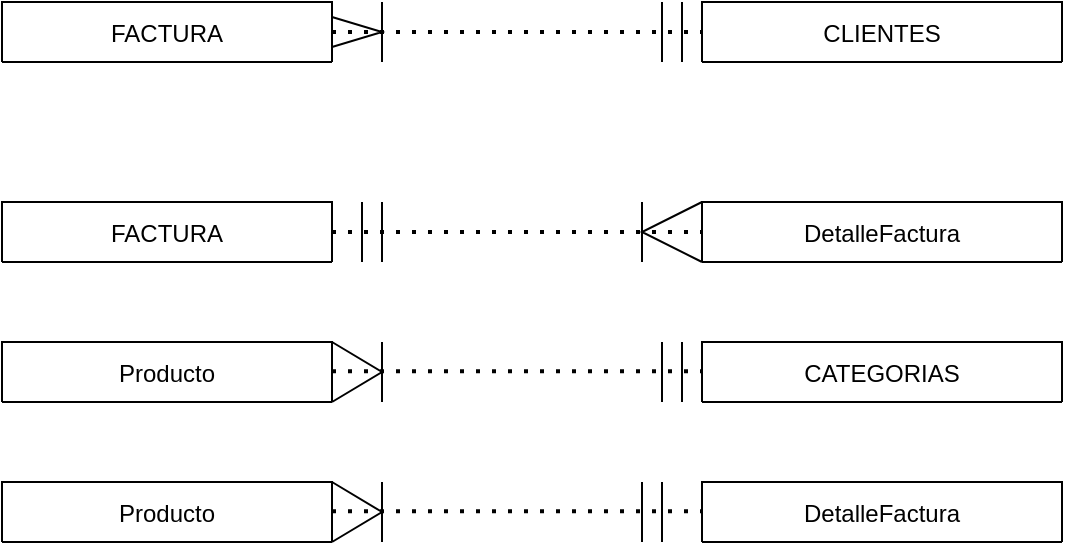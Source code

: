 <mxfile version="20.2.3" type="github">
  <diagram id="eWt34D1JCCoa_vRGBtQX" name="Página-1">
    <mxGraphModel dx="1265" dy="422" grid="1" gridSize="10" guides="1" tooltips="1" connect="1" arrows="1" fold="1" page="1" pageScale="1" pageWidth="827" pageHeight="1169" math="0" shadow="0">
      <root>
        <mxCell id="0" />
        <mxCell id="1" parent="0" />
        <mxCell id="Y0JHzA9AIyb3mTdg3rmq-22" value="CLIENTES" style="swimlane;fontStyle=0;childLayout=stackLayout;horizontal=1;startSize=30;horizontalStack=0;resizeParent=1;resizeParentMax=0;resizeLast=0;collapsible=1;marginBottom=0;fillColor=none;gradientColor=default;" vertex="1" collapsed="1" parent="1">
          <mxGeometry x="400" y="300" width="180" height="30" as="geometry">
            <mxRectangle x="400" y="300" width="190" height="270" as="alternateBounds" />
          </mxGeometry>
        </mxCell>
        <mxCell id="Y0JHzA9AIyb3mTdg3rmq-23" value="ID_Cliente" style="text;strokeColor=#001DBC;fillColor=#0050ef;align=left;verticalAlign=middle;spacingLeft=4;spacingRight=4;overflow=hidden;points=[[0,0.5],[1,0.5]];portConstraint=eastwest;rotatable=0;fontColor=#ffffff;" vertex="1" parent="Y0JHzA9AIyb3mTdg3rmq-22">
          <mxGeometry y="30" width="190" height="30" as="geometry" />
        </mxCell>
        <mxCell id="Y0JHzA9AIyb3mTdg3rmq-24" value="Nombre1_Cliente" style="text;strokeColor=none;fillColor=none;align=left;verticalAlign=middle;spacingLeft=4;spacingRight=4;overflow=hidden;points=[[0,0.5],[1,0.5]];portConstraint=eastwest;rotatable=0;" vertex="1" parent="Y0JHzA9AIyb3mTdg3rmq-22">
          <mxGeometry y="60" width="190" height="30" as="geometry" />
        </mxCell>
        <mxCell id="Y0JHzA9AIyb3mTdg3rmq-25" value="Nombre2_Cliente" style="text;strokeColor=none;fillColor=none;align=left;verticalAlign=middle;spacingLeft=4;spacingRight=4;overflow=hidden;points=[[0,0.5],[1,0.5]];portConstraint=eastwest;rotatable=0;" vertex="1" parent="Y0JHzA9AIyb3mTdg3rmq-22">
          <mxGeometry y="90" width="190" height="30" as="geometry" />
        </mxCell>
        <mxCell id="Y0JHzA9AIyb3mTdg3rmq-26" value="Apellido1_Cliente" style="text;strokeColor=none;fillColor=none;align=left;verticalAlign=middle;spacingLeft=4;spacingRight=4;overflow=hidden;points=[[0,0.5],[1,0.5]];portConstraint=eastwest;rotatable=0;" vertex="1" parent="Y0JHzA9AIyb3mTdg3rmq-22">
          <mxGeometry y="120" width="190" height="30" as="geometry" />
        </mxCell>
        <mxCell id="Y0JHzA9AIyb3mTdg3rmq-27" value="Apellido2_Cliente" style="text;strokeColor=none;fillColor=none;align=left;verticalAlign=middle;spacingLeft=4;spacingRight=4;overflow=hidden;points=[[0,0.5],[1,0.5]];portConstraint=eastwest;rotatable=0;" vertex="1" parent="Y0JHzA9AIyb3mTdg3rmq-22">
          <mxGeometry y="150" width="190" height="30" as="geometry" />
        </mxCell>
        <mxCell id="Y0JHzA9AIyb3mTdg3rmq-28" value="DIreccion_Cliente" style="text;strokeColor=none;fillColor=none;align=left;verticalAlign=middle;spacingLeft=4;spacingRight=4;overflow=hidden;points=[[0,0.5],[1,0.5]];portConstraint=eastwest;rotatable=0;" vertex="1" parent="Y0JHzA9AIyb3mTdg3rmq-22">
          <mxGeometry y="180" width="190" height="30" as="geometry" />
        </mxCell>
        <mxCell id="Y0JHzA9AIyb3mTdg3rmq-29" value="Email_Cliente" style="text;strokeColor=none;fillColor=none;align=left;verticalAlign=middle;spacingLeft=4;spacingRight=4;overflow=hidden;points=[[0,0.5],[1,0.5]];portConstraint=eastwest;rotatable=0;" vertex="1" parent="Y0JHzA9AIyb3mTdg3rmq-22">
          <mxGeometry y="210" width="190" height="30" as="geometry" />
        </mxCell>
        <mxCell id="Y0JHzA9AIyb3mTdg3rmq-30" value="Telefono_Cliente" style="text;strokeColor=none;fillColor=none;align=left;verticalAlign=middle;spacingLeft=4;spacingRight=4;overflow=hidden;points=[[0,0.5],[1,0.5]];portConstraint=eastwest;rotatable=0;" vertex="1" parent="Y0JHzA9AIyb3mTdg3rmq-22">
          <mxGeometry y="240" width="190" height="30" as="geometry" />
        </mxCell>
        <mxCell id="Y0JHzA9AIyb3mTdg3rmq-32" value="FACTURA" style="swimlane;fontStyle=0;childLayout=stackLayout;horizontal=1;startSize=30;horizontalStack=0;resizeParent=1;resizeParentMax=0;resizeLast=0;collapsible=1;marginBottom=0;fillColor=none;gradientColor=default;" vertex="1" collapsed="1" parent="1">
          <mxGeometry x="50" y="300" width="165" height="30" as="geometry">
            <mxRectangle x="20" y="730" width="190" height="180" as="alternateBounds" />
          </mxGeometry>
        </mxCell>
        <mxCell id="Y0JHzA9AIyb3mTdg3rmq-33" value="ID_Factura" style="text;strokeColor=#b85450;fillColor=#f8cecc;align=left;verticalAlign=middle;spacingLeft=4;spacingRight=4;overflow=hidden;points=[[0,0.5],[1,0.5]];portConstraint=eastwest;rotatable=0;" vertex="1" parent="Y0JHzA9AIyb3mTdg3rmq-32">
          <mxGeometry y="30" width="190" height="30" as="geometry" />
        </mxCell>
        <mxCell id="Y0JHzA9AIyb3mTdg3rmq-34" value="Fecha_Factura" style="text;strokeColor=none;fillColor=none;align=left;verticalAlign=middle;spacingLeft=4;spacingRight=4;overflow=hidden;points=[[0,0.5],[1,0.5]];portConstraint=eastwest;rotatable=0;" vertex="1" parent="Y0JHzA9AIyb3mTdg3rmq-32">
          <mxGeometry y="60" width="190" height="30" as="geometry" />
        </mxCell>
        <mxCell id="Y0JHzA9AIyb3mTdg3rmq-35" value="ID_Cliente" style="text;strokeColor=#001DBC;fillColor=#0050ef;align=left;verticalAlign=middle;spacingLeft=4;spacingRight=4;overflow=hidden;points=[[0,0.5],[1,0.5]];portConstraint=eastwest;rotatable=0;fontColor=#ffffff;" vertex="1" parent="Y0JHzA9AIyb3mTdg3rmq-32">
          <mxGeometry y="90" width="190" height="30" as="geometry" />
        </mxCell>
        <mxCell id="Y0JHzA9AIyb3mTdg3rmq-36" value="Total_Factura" style="text;strokeColor=none;fillColor=none;align=left;verticalAlign=middle;spacingLeft=4;spacingRight=4;overflow=hidden;points=[[0,0.5],[1,0.5]];portConstraint=eastwest;rotatable=0;" vertex="1" parent="Y0JHzA9AIyb3mTdg3rmq-32">
          <mxGeometry y="120" width="190" height="30" as="geometry" />
        </mxCell>
        <mxCell id="Y0JHzA9AIyb3mTdg3rmq-37" value="Estado_Factura" style="text;strokeColor=none;fillColor=none;align=left;verticalAlign=middle;spacingLeft=4;spacingRight=4;overflow=hidden;points=[[0,0.5],[1,0.5]];portConstraint=eastwest;rotatable=0;" vertex="1" parent="Y0JHzA9AIyb3mTdg3rmq-32">
          <mxGeometry y="150" width="190" height="30" as="geometry" />
        </mxCell>
        <mxCell id="Y0JHzA9AIyb3mTdg3rmq-41" value="Producto" style="swimlane;fontStyle=0;childLayout=stackLayout;horizontal=1;startSize=30;horizontalStack=0;resizeParent=1;resizeParentMax=0;resizeLast=0;collapsible=1;marginBottom=0;fillColor=none;gradientColor=default;" vertex="1" collapsed="1" parent="1">
          <mxGeometry x="50" y="470" width="165" height="30" as="geometry">
            <mxRectangle x="40" y="880" width="190" height="210" as="alternateBounds" />
          </mxGeometry>
        </mxCell>
        <mxCell id="Y0JHzA9AIyb3mTdg3rmq-42" value="ID_Producto" style="text;strokeColor=#d6b656;fillColor=#fff2cc;align=left;verticalAlign=middle;spacingLeft=4;spacingRight=4;overflow=hidden;points=[[0,0.5],[1,0.5]];portConstraint=eastwest;rotatable=0;" vertex="1" parent="Y0JHzA9AIyb3mTdg3rmq-41">
          <mxGeometry y="30" width="190" height="30" as="geometry" />
        </mxCell>
        <mxCell id="Y0JHzA9AIyb3mTdg3rmq-43" value="Nombre_Producto" style="text;strokeColor=none;fillColor=none;align=left;verticalAlign=middle;spacingLeft=4;spacingRight=4;overflow=hidden;points=[[0,0.5],[1,0.5]];portConstraint=eastwest;rotatable=0;" vertex="1" parent="Y0JHzA9AIyb3mTdg3rmq-41">
          <mxGeometry y="60" width="190" height="30" as="geometry" />
        </mxCell>
        <mxCell id="Y0JHzA9AIyb3mTdg3rmq-44" value="Precio_Producto" style="text;strokeColor=none;fillColor=none;align=left;verticalAlign=middle;spacingLeft=4;spacingRight=4;overflow=hidden;points=[[0,0.5],[1,0.5]];portConstraint=eastwest;rotatable=0;" vertex="1" parent="Y0JHzA9AIyb3mTdg3rmq-41">
          <mxGeometry y="90" width="190" height="30" as="geometry" />
        </mxCell>
        <mxCell id="Y0JHzA9AIyb3mTdg3rmq-45" value="Stock_Producto" style="text;strokeColor=none;fillColor=none;align=left;verticalAlign=middle;spacingLeft=4;spacingRight=4;overflow=hidden;points=[[0,0.5],[1,0.5]];portConstraint=eastwest;rotatable=0;" vertex="1" parent="Y0JHzA9AIyb3mTdg3rmq-41">
          <mxGeometry y="120" width="190" height="30" as="geometry" />
        </mxCell>
        <mxCell id="Y0JHzA9AIyb3mTdg3rmq-76" value="IVA_Producto" style="text;strokeColor=none;fillColor=none;align=left;verticalAlign=middle;spacingLeft=4;spacingRight=4;overflow=hidden;points=[[0,0.5],[1,0.5]];portConstraint=eastwest;rotatable=0;" vertex="1" parent="Y0JHzA9AIyb3mTdg3rmq-41">
          <mxGeometry y="150" width="190" height="30" as="geometry" />
        </mxCell>
        <mxCell id="Y0JHzA9AIyb3mTdg3rmq-46" value="ID_Categoria" style="text;strokeColor=#82b366;fillColor=#d5e8d4;align=left;verticalAlign=middle;spacingLeft=4;spacingRight=4;overflow=hidden;points=[[0,0.5],[1,0.5]];portConstraint=eastwest;rotatable=0;" vertex="1" parent="Y0JHzA9AIyb3mTdg3rmq-41">
          <mxGeometry y="180" width="190" height="30" as="geometry" />
        </mxCell>
        <mxCell id="Y0JHzA9AIyb3mTdg3rmq-88" value="CLIENTES" style="swimlane;fontStyle=0;childLayout=stackLayout;horizontal=1;startSize=30;horizontalStack=0;resizeParent=1;resizeParentMax=0;resizeLast=0;collapsible=1;marginBottom=0;fillColor=none;gradientColor=default;" vertex="1" collapsed="1" parent="Y0JHzA9AIyb3mTdg3rmq-41">
          <mxGeometry x="-30" width="180" height="30" as="geometry">
            <mxRectangle x="400" y="300" width="190" height="270" as="alternateBounds" />
          </mxGeometry>
        </mxCell>
        <mxCell id="Y0JHzA9AIyb3mTdg3rmq-89" value="ID_Cliente" style="text;strokeColor=#001DBC;fillColor=#0050ef;align=left;verticalAlign=middle;spacingLeft=4;spacingRight=4;overflow=hidden;points=[[0,0.5],[1,0.5]];portConstraint=eastwest;rotatable=0;fontColor=#ffffff;" vertex="1" parent="Y0JHzA9AIyb3mTdg3rmq-88">
          <mxGeometry y="30" width="190" height="30" as="geometry" />
        </mxCell>
        <mxCell id="Y0JHzA9AIyb3mTdg3rmq-90" value="Nombre1_Cliente" style="text;strokeColor=none;fillColor=none;align=left;verticalAlign=middle;spacingLeft=4;spacingRight=4;overflow=hidden;points=[[0,0.5],[1,0.5]];portConstraint=eastwest;rotatable=0;" vertex="1" parent="Y0JHzA9AIyb3mTdg3rmq-88">
          <mxGeometry y="60" width="190" height="30" as="geometry" />
        </mxCell>
        <mxCell id="Y0JHzA9AIyb3mTdg3rmq-91" value="Nombre2_Cliente" style="text;strokeColor=none;fillColor=none;align=left;verticalAlign=middle;spacingLeft=4;spacingRight=4;overflow=hidden;points=[[0,0.5],[1,0.5]];portConstraint=eastwest;rotatable=0;" vertex="1" parent="Y0JHzA9AIyb3mTdg3rmq-88">
          <mxGeometry y="90" width="190" height="30" as="geometry" />
        </mxCell>
        <mxCell id="Y0JHzA9AIyb3mTdg3rmq-92" value="Apellido1_Cliente" style="text;strokeColor=none;fillColor=none;align=left;verticalAlign=middle;spacingLeft=4;spacingRight=4;overflow=hidden;points=[[0,0.5],[1,0.5]];portConstraint=eastwest;rotatable=0;" vertex="1" parent="Y0JHzA9AIyb3mTdg3rmq-88">
          <mxGeometry y="120" width="190" height="30" as="geometry" />
        </mxCell>
        <mxCell id="Y0JHzA9AIyb3mTdg3rmq-93" value="Apellido2_Cliente" style="text;strokeColor=none;fillColor=none;align=left;verticalAlign=middle;spacingLeft=4;spacingRight=4;overflow=hidden;points=[[0,0.5],[1,0.5]];portConstraint=eastwest;rotatable=0;" vertex="1" parent="Y0JHzA9AIyb3mTdg3rmq-88">
          <mxGeometry y="150" width="190" height="30" as="geometry" />
        </mxCell>
        <mxCell id="Y0JHzA9AIyb3mTdg3rmq-94" value="DIreccion_Cliente" style="text;strokeColor=none;fillColor=none;align=left;verticalAlign=middle;spacingLeft=4;spacingRight=4;overflow=hidden;points=[[0,0.5],[1,0.5]];portConstraint=eastwest;rotatable=0;" vertex="1" parent="Y0JHzA9AIyb3mTdg3rmq-88">
          <mxGeometry y="180" width="190" height="30" as="geometry" />
        </mxCell>
        <mxCell id="Y0JHzA9AIyb3mTdg3rmq-95" value="Email_Cliente" style="text;strokeColor=none;fillColor=none;align=left;verticalAlign=middle;spacingLeft=4;spacingRight=4;overflow=hidden;points=[[0,0.5],[1,0.5]];portConstraint=eastwest;rotatable=0;" vertex="1" parent="Y0JHzA9AIyb3mTdg3rmq-88">
          <mxGeometry y="210" width="190" height="30" as="geometry" />
        </mxCell>
        <mxCell id="Y0JHzA9AIyb3mTdg3rmq-96" value="Telefono_Cliente" style="text;strokeColor=none;fillColor=none;align=left;verticalAlign=middle;spacingLeft=4;spacingRight=4;overflow=hidden;points=[[0,0.5],[1,0.5]];portConstraint=eastwest;rotatable=0;" vertex="1" parent="Y0JHzA9AIyb3mTdg3rmq-88">
          <mxGeometry y="240" width="190" height="30" as="geometry" />
        </mxCell>
        <mxCell id="Y0JHzA9AIyb3mTdg3rmq-52" value="CATEGORIAS" style="swimlane;fontStyle=0;childLayout=stackLayout;horizontal=1;startSize=30;horizontalStack=0;resizeParent=1;resizeParentMax=0;resizeLast=0;collapsible=1;marginBottom=0;fillColor=none;gradientColor=default;" vertex="1" collapsed="1" parent="1">
          <mxGeometry x="400" y="470" width="180" height="30" as="geometry">
            <mxRectangle x="570" y="700" width="190" height="90" as="alternateBounds" />
          </mxGeometry>
        </mxCell>
        <mxCell id="Y0JHzA9AIyb3mTdg3rmq-53" value="ID_Categoria" style="text;strokeColor=#82b366;fillColor=#d5e8d4;align=left;verticalAlign=middle;spacingLeft=4;spacingRight=4;overflow=hidden;points=[[0,0.5],[1,0.5]];portConstraint=eastwest;rotatable=0;" vertex="1" parent="Y0JHzA9AIyb3mTdg3rmq-52">
          <mxGeometry y="30" width="190" height="30" as="geometry" />
        </mxCell>
        <mxCell id="Y0JHzA9AIyb3mTdg3rmq-54" value="Des_Categoria" style="text;strokeColor=none;fillColor=none;align=left;verticalAlign=middle;spacingLeft=4;spacingRight=4;overflow=hidden;points=[[0,0.5],[1,0.5]];portConstraint=eastwest;rotatable=0;" vertex="1" parent="Y0JHzA9AIyb3mTdg3rmq-52">
          <mxGeometry y="60" width="190" height="30" as="geometry" />
        </mxCell>
        <mxCell id="Y0JHzA9AIyb3mTdg3rmq-58" value="DetalleFactura" style="swimlane;fontStyle=0;childLayout=stackLayout;horizontal=1;startSize=30;horizontalStack=0;resizeParent=1;resizeParentMax=0;resizeLast=0;collapsible=1;marginBottom=0;fillColor=none;gradientColor=default;" vertex="1" collapsed="1" parent="1">
          <mxGeometry x="400" y="400" width="180" height="30" as="geometry">
            <mxRectangle x="590" y="860" width="190" height="240" as="alternateBounds" />
          </mxGeometry>
        </mxCell>
        <mxCell id="Y0JHzA9AIyb3mTdg3rmq-59" value="ID_Detalle" style="text;strokeColor=none;fillColor=none;align=left;verticalAlign=middle;spacingLeft=4;spacingRight=4;overflow=hidden;points=[[0,0.5],[1,0.5]];portConstraint=eastwest;rotatable=0;" vertex="1" parent="Y0JHzA9AIyb3mTdg3rmq-58">
          <mxGeometry y="30" width="190" height="30" as="geometry" />
        </mxCell>
        <mxCell id="Y0JHzA9AIyb3mTdg3rmq-61" value="ID_Factura" style="text;strokeColor=#b85450;fillColor=#f8cecc;align=left;verticalAlign=middle;spacingLeft=4;spacingRight=4;overflow=hidden;points=[[0,0.5],[1,0.5]];portConstraint=eastwest;rotatable=0;" vertex="1" parent="Y0JHzA9AIyb3mTdg3rmq-58">
          <mxGeometry y="60" width="190" height="30" as="geometry" />
        </mxCell>
        <mxCell id="Y0JHzA9AIyb3mTdg3rmq-62" value="ID_Producto" style="text;strokeColor=#d6b656;fillColor=#fff2cc;align=left;verticalAlign=middle;spacingLeft=4;spacingRight=4;overflow=hidden;points=[[0,0.5],[1,0.5]];portConstraint=eastwest;rotatable=0;" vertex="1" parent="Y0JHzA9AIyb3mTdg3rmq-58">
          <mxGeometry y="90" width="190" height="30" as="geometry" />
        </mxCell>
        <mxCell id="Y0JHzA9AIyb3mTdg3rmq-63" value="Cantidad" style="text;strokeColor=none;fillColor=none;align=left;verticalAlign=middle;spacingLeft=4;spacingRight=4;overflow=hidden;points=[[0,0.5],[1,0.5]];portConstraint=eastwest;rotatable=0;" vertex="1" parent="Y0JHzA9AIyb3mTdg3rmq-58">
          <mxGeometry y="120" width="190" height="30" as="geometry" />
        </mxCell>
        <mxCell id="Y0JHzA9AIyb3mTdg3rmq-65" value="PrecioUnit" style="text;strokeColor=none;fillColor=none;align=left;verticalAlign=middle;spacingLeft=4;spacingRight=4;overflow=hidden;points=[[0,0.5],[1,0.5]];portConstraint=eastwest;rotatable=0;" vertex="1" parent="Y0JHzA9AIyb3mTdg3rmq-58">
          <mxGeometry y="150" width="190" height="30" as="geometry" />
        </mxCell>
        <mxCell id="Y0JHzA9AIyb3mTdg3rmq-64" value="ValorIVA" style="text;strokeColor=none;fillColor=none;align=left;verticalAlign=middle;spacingLeft=4;spacingRight=4;overflow=hidden;points=[[0,0.5],[1,0.5]];portConstraint=eastwest;rotatable=0;" vertex="1" parent="Y0JHzA9AIyb3mTdg3rmq-58">
          <mxGeometry y="180" width="190" height="30" as="geometry" />
        </mxCell>
        <mxCell id="Y0JHzA9AIyb3mTdg3rmq-68" value="ID_Usuario" style="text;strokeColor=#9673a6;fillColor=#e1d5e7;align=left;verticalAlign=middle;spacingLeft=4;spacingRight=4;overflow=hidden;points=[[0,0.5],[1,0.5]];portConstraint=eastwest;rotatable=0;" vertex="1" parent="Y0JHzA9AIyb3mTdg3rmq-58">
          <mxGeometry y="210" width="190" height="30" as="geometry" />
        </mxCell>
        <mxCell id="Y0JHzA9AIyb3mTdg3rmq-81" value="" style="endArrow=none;dashed=1;html=1;dashPattern=1 3;strokeWidth=2;rounded=0;exitX=1;exitY=0.5;exitDx=0;exitDy=0;entryX=0;entryY=0.5;entryDx=0;entryDy=0;" edge="1" parent="1" source="Y0JHzA9AIyb3mTdg3rmq-32" target="Y0JHzA9AIyb3mTdg3rmq-22">
          <mxGeometry width="50" height="50" relative="1" as="geometry">
            <mxPoint x="230" y="480" as="sourcePoint" />
            <mxPoint x="280" y="430" as="targetPoint" />
          </mxGeometry>
        </mxCell>
        <mxCell id="Y0JHzA9AIyb3mTdg3rmq-82" value="" style="endArrow=none;html=1;rounded=0;entryX=1;entryY=0.25;entryDx=0;entryDy=0;exitX=1;exitY=0.75;exitDx=0;exitDy=0;" edge="1" parent="1" source="Y0JHzA9AIyb3mTdg3rmq-32" target="Y0JHzA9AIyb3mTdg3rmq-32">
          <mxGeometry width="50" height="50" relative="1" as="geometry">
            <mxPoint x="340" y="550" as="sourcePoint" />
            <mxPoint x="390" y="500" as="targetPoint" />
            <Array as="points">
              <mxPoint x="240" y="315" />
            </Array>
          </mxGeometry>
        </mxCell>
        <mxCell id="Y0JHzA9AIyb3mTdg3rmq-85" value="" style="endArrow=none;html=1;rounded=0;" edge="1" parent="1">
          <mxGeometry width="50" height="50" relative="1" as="geometry">
            <mxPoint x="380" y="330" as="sourcePoint" />
            <mxPoint x="380" y="300" as="targetPoint" />
            <Array as="points">
              <mxPoint x="380" y="310" />
            </Array>
          </mxGeometry>
        </mxCell>
        <mxCell id="Y0JHzA9AIyb3mTdg3rmq-86" value="" style="endArrow=none;html=1;rounded=0;" edge="1" parent="1">
          <mxGeometry width="50" height="50" relative="1" as="geometry">
            <mxPoint x="390" y="330" as="sourcePoint" />
            <mxPoint x="390" y="300" as="targetPoint" />
            <Array as="points" />
          </mxGeometry>
        </mxCell>
        <mxCell id="Y0JHzA9AIyb3mTdg3rmq-87" value="" style="endArrow=none;html=1;rounded=0;" edge="1" parent="1">
          <mxGeometry width="50" height="50" relative="1" as="geometry">
            <mxPoint x="240" y="330" as="sourcePoint" />
            <mxPoint x="240" y="300" as="targetPoint" />
            <Array as="points">
              <mxPoint x="240" y="310" />
            </Array>
          </mxGeometry>
        </mxCell>
        <mxCell id="Y0JHzA9AIyb3mTdg3rmq-106" value="FACTURA" style="swimlane;fontStyle=0;childLayout=stackLayout;horizontal=1;startSize=30;horizontalStack=0;resizeParent=1;resizeParentMax=0;resizeLast=0;collapsible=1;marginBottom=0;fillColor=none;gradientColor=default;" vertex="1" collapsed="1" parent="1">
          <mxGeometry x="50" y="400" width="165" height="30" as="geometry">
            <mxRectangle x="20" y="730" width="190" height="180" as="alternateBounds" />
          </mxGeometry>
        </mxCell>
        <mxCell id="Y0JHzA9AIyb3mTdg3rmq-107" value="ID_Factura" style="text;strokeColor=#b85450;fillColor=#f8cecc;align=left;verticalAlign=middle;spacingLeft=4;spacingRight=4;overflow=hidden;points=[[0,0.5],[1,0.5]];portConstraint=eastwest;rotatable=0;" vertex="1" parent="Y0JHzA9AIyb3mTdg3rmq-106">
          <mxGeometry y="30" width="190" height="30" as="geometry" />
        </mxCell>
        <mxCell id="Y0JHzA9AIyb3mTdg3rmq-108" value="Fecha_Factura" style="text;strokeColor=none;fillColor=none;align=left;verticalAlign=middle;spacingLeft=4;spacingRight=4;overflow=hidden;points=[[0,0.5],[1,0.5]];portConstraint=eastwest;rotatable=0;" vertex="1" parent="Y0JHzA9AIyb3mTdg3rmq-106">
          <mxGeometry y="60" width="190" height="30" as="geometry" />
        </mxCell>
        <mxCell id="Y0JHzA9AIyb3mTdg3rmq-109" value="ID_Cliente" style="text;strokeColor=#001DBC;fillColor=#0050ef;align=left;verticalAlign=middle;spacingLeft=4;spacingRight=4;overflow=hidden;points=[[0,0.5],[1,0.5]];portConstraint=eastwest;rotatable=0;fontColor=#ffffff;" vertex="1" parent="Y0JHzA9AIyb3mTdg3rmq-106">
          <mxGeometry y="90" width="190" height="30" as="geometry" />
        </mxCell>
        <mxCell id="Y0JHzA9AIyb3mTdg3rmq-110" value="Total_Factura" style="text;strokeColor=none;fillColor=none;align=left;verticalAlign=middle;spacingLeft=4;spacingRight=4;overflow=hidden;points=[[0,0.5],[1,0.5]];portConstraint=eastwest;rotatable=0;" vertex="1" parent="Y0JHzA9AIyb3mTdg3rmq-106">
          <mxGeometry y="120" width="190" height="30" as="geometry" />
        </mxCell>
        <mxCell id="Y0JHzA9AIyb3mTdg3rmq-111" value="Estado_Factura" style="text;strokeColor=none;fillColor=none;align=left;verticalAlign=middle;spacingLeft=4;spacingRight=4;overflow=hidden;points=[[0,0.5],[1,0.5]];portConstraint=eastwest;rotatable=0;" vertex="1" parent="Y0JHzA9AIyb3mTdg3rmq-106">
          <mxGeometry y="150" width="190" height="30" as="geometry" />
        </mxCell>
        <mxCell id="Y0JHzA9AIyb3mTdg3rmq-112" value="" style="endArrow=none;dashed=1;html=1;dashPattern=1 3;strokeWidth=2;rounded=0;exitX=1;exitY=0.5;exitDx=0;exitDy=0;entryX=0;entryY=0.5;entryDx=0;entryDy=0;" edge="1" parent="1" source="Y0JHzA9AIyb3mTdg3rmq-106" target="Y0JHzA9AIyb3mTdg3rmq-58">
          <mxGeometry width="50" height="50" relative="1" as="geometry">
            <mxPoint x="225.0" y="325" as="sourcePoint" />
            <mxPoint x="410" y="325" as="targetPoint" />
          </mxGeometry>
        </mxCell>
        <mxCell id="Y0JHzA9AIyb3mTdg3rmq-113" value="" style="endArrow=none;html=1;rounded=0;" edge="1" parent="1">
          <mxGeometry width="50" height="50" relative="1" as="geometry">
            <mxPoint x="370" y="430" as="sourcePoint" />
            <mxPoint x="370" y="400" as="targetPoint" />
          </mxGeometry>
        </mxCell>
        <mxCell id="Y0JHzA9AIyb3mTdg3rmq-114" value="" style="endArrow=none;html=1;rounded=0;exitX=0;exitY=1;exitDx=0;exitDy=0;" edge="1" parent="1" source="Y0JHzA9AIyb3mTdg3rmq-58">
          <mxGeometry width="50" height="50" relative="1" as="geometry">
            <mxPoint x="225.0" y="332.5" as="sourcePoint" />
            <mxPoint x="400" y="400" as="targetPoint" />
            <Array as="points">
              <mxPoint x="370" y="415" />
            </Array>
          </mxGeometry>
        </mxCell>
        <mxCell id="Y0JHzA9AIyb3mTdg3rmq-116" value="" style="endArrow=none;html=1;rounded=0;" edge="1" parent="1">
          <mxGeometry width="50" height="50" relative="1" as="geometry">
            <mxPoint x="240" y="430" as="sourcePoint" />
            <mxPoint x="240" y="400" as="targetPoint" />
            <Array as="points" />
          </mxGeometry>
        </mxCell>
        <mxCell id="Y0JHzA9AIyb3mTdg3rmq-118" value="" style="endArrow=none;html=1;rounded=0;" edge="1" parent="1">
          <mxGeometry width="50" height="50" relative="1" as="geometry">
            <mxPoint x="230" y="430" as="sourcePoint" />
            <mxPoint x="230" y="400" as="targetPoint" />
            <Array as="points" />
          </mxGeometry>
        </mxCell>
        <mxCell id="Y0JHzA9AIyb3mTdg3rmq-120" value="" style="endArrow=none;dashed=1;html=1;dashPattern=1 3;strokeWidth=2;rounded=0;exitX=1;exitY=0.5;exitDx=0;exitDy=0;entryX=0;entryY=0.5;entryDx=0;entryDy=0;" edge="1" parent="1">
          <mxGeometry width="50" height="50" relative="1" as="geometry">
            <mxPoint x="215.0" y="484.57" as="sourcePoint" />
            <mxPoint x="400" y="484.57" as="targetPoint" />
          </mxGeometry>
        </mxCell>
        <mxCell id="Y0JHzA9AIyb3mTdg3rmq-121" value="" style="endArrow=none;html=1;rounded=0;" edge="1" parent="1">
          <mxGeometry width="50" height="50" relative="1" as="geometry">
            <mxPoint x="240.0" y="500" as="sourcePoint" />
            <mxPoint x="240.0" y="470" as="targetPoint" />
          </mxGeometry>
        </mxCell>
        <mxCell id="Y0JHzA9AIyb3mTdg3rmq-122" value="" style="endArrow=none;html=1;rounded=0;" edge="1" parent="1">
          <mxGeometry width="50" height="50" relative="1" as="geometry">
            <mxPoint x="380.0" y="500" as="sourcePoint" />
            <mxPoint x="380.0" y="470" as="targetPoint" />
          </mxGeometry>
        </mxCell>
        <mxCell id="Y0JHzA9AIyb3mTdg3rmq-123" value="" style="endArrow=none;html=1;rounded=0;" edge="1" parent="1">
          <mxGeometry width="50" height="50" relative="1" as="geometry">
            <mxPoint x="390.0" y="500" as="sourcePoint" />
            <mxPoint x="390.0" y="470" as="targetPoint" />
          </mxGeometry>
        </mxCell>
        <mxCell id="Y0JHzA9AIyb3mTdg3rmq-125" value="" style="endArrow=none;html=1;rounded=0;exitX=1;exitY=1;exitDx=0;exitDy=0;entryX=1;entryY=0;entryDx=0;entryDy=0;" edge="1" parent="1" source="Y0JHzA9AIyb3mTdg3rmq-41" target="Y0JHzA9AIyb3mTdg3rmq-41">
          <mxGeometry width="50" height="50" relative="1" as="geometry">
            <mxPoint x="410" y="440" as="sourcePoint" />
            <mxPoint x="410" y="410" as="targetPoint" />
            <Array as="points">
              <mxPoint x="240" y="485" />
            </Array>
          </mxGeometry>
        </mxCell>
        <mxCell id="Y0JHzA9AIyb3mTdg3rmq-126" value="Producto" style="swimlane;fontStyle=0;childLayout=stackLayout;horizontal=1;startSize=30;horizontalStack=0;resizeParent=1;resizeParentMax=0;resizeLast=0;collapsible=1;marginBottom=0;fillColor=none;gradientColor=default;" vertex="1" collapsed="1" parent="1">
          <mxGeometry x="50" y="540" width="165" height="30" as="geometry">
            <mxRectangle x="40" y="880" width="190" height="210" as="alternateBounds" />
          </mxGeometry>
        </mxCell>
        <mxCell id="Y0JHzA9AIyb3mTdg3rmq-127" value="ID_Producto" style="text;strokeColor=#d6b656;fillColor=#fff2cc;align=left;verticalAlign=middle;spacingLeft=4;spacingRight=4;overflow=hidden;points=[[0,0.5],[1,0.5]];portConstraint=eastwest;rotatable=0;" vertex="1" parent="Y0JHzA9AIyb3mTdg3rmq-126">
          <mxGeometry y="30" width="190" height="30" as="geometry" />
        </mxCell>
        <mxCell id="Y0JHzA9AIyb3mTdg3rmq-128" value="Nombre_Producto" style="text;strokeColor=none;fillColor=none;align=left;verticalAlign=middle;spacingLeft=4;spacingRight=4;overflow=hidden;points=[[0,0.5],[1,0.5]];portConstraint=eastwest;rotatable=0;" vertex="1" parent="Y0JHzA9AIyb3mTdg3rmq-126">
          <mxGeometry y="60" width="190" height="30" as="geometry" />
        </mxCell>
        <mxCell id="Y0JHzA9AIyb3mTdg3rmq-129" value="Precio_Producto" style="text;strokeColor=none;fillColor=none;align=left;verticalAlign=middle;spacingLeft=4;spacingRight=4;overflow=hidden;points=[[0,0.5],[1,0.5]];portConstraint=eastwest;rotatable=0;" vertex="1" parent="Y0JHzA9AIyb3mTdg3rmq-126">
          <mxGeometry y="90" width="190" height="30" as="geometry" />
        </mxCell>
        <mxCell id="Y0JHzA9AIyb3mTdg3rmq-130" value="Stock_Producto" style="text;strokeColor=none;fillColor=none;align=left;verticalAlign=middle;spacingLeft=4;spacingRight=4;overflow=hidden;points=[[0,0.5],[1,0.5]];portConstraint=eastwest;rotatable=0;" vertex="1" parent="Y0JHzA9AIyb3mTdg3rmq-126">
          <mxGeometry y="120" width="190" height="30" as="geometry" />
        </mxCell>
        <mxCell id="Y0JHzA9AIyb3mTdg3rmq-131" value="IVA_Producto" style="text;strokeColor=none;fillColor=none;align=left;verticalAlign=middle;spacingLeft=4;spacingRight=4;overflow=hidden;points=[[0,0.5],[1,0.5]];portConstraint=eastwest;rotatable=0;" vertex="1" parent="Y0JHzA9AIyb3mTdg3rmq-126">
          <mxGeometry y="150" width="190" height="30" as="geometry" />
        </mxCell>
        <mxCell id="Y0JHzA9AIyb3mTdg3rmq-132" value="ID_Categoria" style="text;strokeColor=#82b366;fillColor=#d5e8d4;align=left;verticalAlign=middle;spacingLeft=4;spacingRight=4;overflow=hidden;points=[[0,0.5],[1,0.5]];portConstraint=eastwest;rotatable=0;" vertex="1" parent="Y0JHzA9AIyb3mTdg3rmq-126">
          <mxGeometry y="180" width="190" height="30" as="geometry" />
        </mxCell>
        <mxCell id="Y0JHzA9AIyb3mTdg3rmq-133" value="CLIENTES" style="swimlane;fontStyle=0;childLayout=stackLayout;horizontal=1;startSize=30;horizontalStack=0;resizeParent=1;resizeParentMax=0;resizeLast=0;collapsible=1;marginBottom=0;fillColor=none;gradientColor=default;" vertex="1" collapsed="1" parent="Y0JHzA9AIyb3mTdg3rmq-126">
          <mxGeometry x="-30" width="180" height="30" as="geometry">
            <mxRectangle x="400" y="300" width="190" height="270" as="alternateBounds" />
          </mxGeometry>
        </mxCell>
        <mxCell id="Y0JHzA9AIyb3mTdg3rmq-134" value="ID_Cliente" style="text;strokeColor=#001DBC;fillColor=#0050ef;align=left;verticalAlign=middle;spacingLeft=4;spacingRight=4;overflow=hidden;points=[[0,0.5],[1,0.5]];portConstraint=eastwest;rotatable=0;fontColor=#ffffff;" vertex="1" parent="Y0JHzA9AIyb3mTdg3rmq-133">
          <mxGeometry y="30" width="190" height="30" as="geometry" />
        </mxCell>
        <mxCell id="Y0JHzA9AIyb3mTdg3rmq-135" value="Nombre1_Cliente" style="text;strokeColor=none;fillColor=none;align=left;verticalAlign=middle;spacingLeft=4;spacingRight=4;overflow=hidden;points=[[0,0.5],[1,0.5]];portConstraint=eastwest;rotatable=0;" vertex="1" parent="Y0JHzA9AIyb3mTdg3rmq-133">
          <mxGeometry y="60" width="190" height="30" as="geometry" />
        </mxCell>
        <mxCell id="Y0JHzA9AIyb3mTdg3rmq-136" value="Nombre2_Cliente" style="text;strokeColor=none;fillColor=none;align=left;verticalAlign=middle;spacingLeft=4;spacingRight=4;overflow=hidden;points=[[0,0.5],[1,0.5]];portConstraint=eastwest;rotatable=0;" vertex="1" parent="Y0JHzA9AIyb3mTdg3rmq-133">
          <mxGeometry y="90" width="190" height="30" as="geometry" />
        </mxCell>
        <mxCell id="Y0JHzA9AIyb3mTdg3rmq-137" value="Apellido1_Cliente" style="text;strokeColor=none;fillColor=none;align=left;verticalAlign=middle;spacingLeft=4;spacingRight=4;overflow=hidden;points=[[0,0.5],[1,0.5]];portConstraint=eastwest;rotatable=0;" vertex="1" parent="Y0JHzA9AIyb3mTdg3rmq-133">
          <mxGeometry y="120" width="190" height="30" as="geometry" />
        </mxCell>
        <mxCell id="Y0JHzA9AIyb3mTdg3rmq-138" value="Apellido2_Cliente" style="text;strokeColor=none;fillColor=none;align=left;verticalAlign=middle;spacingLeft=4;spacingRight=4;overflow=hidden;points=[[0,0.5],[1,0.5]];portConstraint=eastwest;rotatable=0;" vertex="1" parent="Y0JHzA9AIyb3mTdg3rmq-133">
          <mxGeometry y="150" width="190" height="30" as="geometry" />
        </mxCell>
        <mxCell id="Y0JHzA9AIyb3mTdg3rmq-139" value="DIreccion_Cliente" style="text;strokeColor=none;fillColor=none;align=left;verticalAlign=middle;spacingLeft=4;spacingRight=4;overflow=hidden;points=[[0,0.5],[1,0.5]];portConstraint=eastwest;rotatable=0;" vertex="1" parent="Y0JHzA9AIyb3mTdg3rmq-133">
          <mxGeometry y="180" width="190" height="30" as="geometry" />
        </mxCell>
        <mxCell id="Y0JHzA9AIyb3mTdg3rmq-140" value="Email_Cliente" style="text;strokeColor=none;fillColor=none;align=left;verticalAlign=middle;spacingLeft=4;spacingRight=4;overflow=hidden;points=[[0,0.5],[1,0.5]];portConstraint=eastwest;rotatable=0;" vertex="1" parent="Y0JHzA9AIyb3mTdg3rmq-133">
          <mxGeometry y="210" width="190" height="30" as="geometry" />
        </mxCell>
        <mxCell id="Y0JHzA9AIyb3mTdg3rmq-141" value="Telefono_Cliente" style="text;strokeColor=none;fillColor=none;align=left;verticalAlign=middle;spacingLeft=4;spacingRight=4;overflow=hidden;points=[[0,0.5],[1,0.5]];portConstraint=eastwest;rotatable=0;" vertex="1" parent="Y0JHzA9AIyb3mTdg3rmq-133">
          <mxGeometry y="240" width="190" height="30" as="geometry" />
        </mxCell>
        <mxCell id="Y0JHzA9AIyb3mTdg3rmq-142" value="DetalleFactura" style="swimlane;fontStyle=0;childLayout=stackLayout;horizontal=1;startSize=30;horizontalStack=0;resizeParent=1;resizeParentMax=0;resizeLast=0;collapsible=1;marginBottom=0;fillColor=none;gradientColor=default;" vertex="1" collapsed="1" parent="1">
          <mxGeometry x="400" y="540" width="180" height="30" as="geometry">
            <mxRectangle x="590" y="860" width="190" height="240" as="alternateBounds" />
          </mxGeometry>
        </mxCell>
        <mxCell id="Y0JHzA9AIyb3mTdg3rmq-143" value="ID_Detalle" style="text;strokeColor=none;fillColor=none;align=left;verticalAlign=middle;spacingLeft=4;spacingRight=4;overflow=hidden;points=[[0,0.5],[1,0.5]];portConstraint=eastwest;rotatable=0;" vertex="1" parent="Y0JHzA9AIyb3mTdg3rmq-142">
          <mxGeometry y="30" width="190" height="30" as="geometry" />
        </mxCell>
        <mxCell id="Y0JHzA9AIyb3mTdg3rmq-144" value="ID_Factura" style="text;strokeColor=#b85450;fillColor=#f8cecc;align=left;verticalAlign=middle;spacingLeft=4;spacingRight=4;overflow=hidden;points=[[0,0.5],[1,0.5]];portConstraint=eastwest;rotatable=0;" vertex="1" parent="Y0JHzA9AIyb3mTdg3rmq-142">
          <mxGeometry y="60" width="190" height="30" as="geometry" />
        </mxCell>
        <mxCell id="Y0JHzA9AIyb3mTdg3rmq-145" value="ID_Producto" style="text;strokeColor=#d6b656;fillColor=#fff2cc;align=left;verticalAlign=middle;spacingLeft=4;spacingRight=4;overflow=hidden;points=[[0,0.5],[1,0.5]];portConstraint=eastwest;rotatable=0;" vertex="1" parent="Y0JHzA9AIyb3mTdg3rmq-142">
          <mxGeometry y="90" width="190" height="30" as="geometry" />
        </mxCell>
        <mxCell id="Y0JHzA9AIyb3mTdg3rmq-146" value="Cantidad" style="text;strokeColor=none;fillColor=none;align=left;verticalAlign=middle;spacingLeft=4;spacingRight=4;overflow=hidden;points=[[0,0.5],[1,0.5]];portConstraint=eastwest;rotatable=0;" vertex="1" parent="Y0JHzA9AIyb3mTdg3rmq-142">
          <mxGeometry y="120" width="190" height="30" as="geometry" />
        </mxCell>
        <mxCell id="Y0JHzA9AIyb3mTdg3rmq-147" value="PrecioUnit" style="text;strokeColor=none;fillColor=none;align=left;verticalAlign=middle;spacingLeft=4;spacingRight=4;overflow=hidden;points=[[0,0.5],[1,0.5]];portConstraint=eastwest;rotatable=0;" vertex="1" parent="Y0JHzA9AIyb3mTdg3rmq-142">
          <mxGeometry y="150" width="190" height="30" as="geometry" />
        </mxCell>
        <mxCell id="Y0JHzA9AIyb3mTdg3rmq-148" value="ValorIVA" style="text;strokeColor=none;fillColor=none;align=left;verticalAlign=middle;spacingLeft=4;spacingRight=4;overflow=hidden;points=[[0,0.5],[1,0.5]];portConstraint=eastwest;rotatable=0;" vertex="1" parent="Y0JHzA9AIyb3mTdg3rmq-142">
          <mxGeometry y="180" width="190" height="30" as="geometry" />
        </mxCell>
        <mxCell id="Y0JHzA9AIyb3mTdg3rmq-149" value="ID_Usuario" style="text;strokeColor=#9673a6;fillColor=#e1d5e7;align=left;verticalAlign=middle;spacingLeft=4;spacingRight=4;overflow=hidden;points=[[0,0.5],[1,0.5]];portConstraint=eastwest;rotatable=0;" vertex="1" parent="Y0JHzA9AIyb3mTdg3rmq-142">
          <mxGeometry y="210" width="190" height="30" as="geometry" />
        </mxCell>
        <mxCell id="Y0JHzA9AIyb3mTdg3rmq-150" value="" style="endArrow=none;dashed=1;html=1;dashPattern=1 3;strokeWidth=2;rounded=0;exitX=1;exitY=0.5;exitDx=0;exitDy=0;entryX=0;entryY=0.5;entryDx=0;entryDy=0;" edge="1" parent="1">
          <mxGeometry width="50" height="50" relative="1" as="geometry">
            <mxPoint x="215.0" y="554.57" as="sourcePoint" />
            <mxPoint x="400" y="554.57" as="targetPoint" />
          </mxGeometry>
        </mxCell>
        <mxCell id="Y0JHzA9AIyb3mTdg3rmq-160" value="" style="endArrow=none;html=1;rounded=0;" edge="1" parent="1">
          <mxGeometry width="50" height="50" relative="1" as="geometry">
            <mxPoint x="380.0" y="570" as="sourcePoint" />
            <mxPoint x="380.0" y="540" as="targetPoint" />
          </mxGeometry>
        </mxCell>
        <mxCell id="Y0JHzA9AIyb3mTdg3rmq-161" value="" style="endArrow=none;html=1;rounded=0;" edge="1" parent="1">
          <mxGeometry width="50" height="50" relative="1" as="geometry">
            <mxPoint x="370.0" y="570" as="sourcePoint" />
            <mxPoint x="370.0" y="540" as="targetPoint" />
          </mxGeometry>
        </mxCell>
        <mxCell id="Y0JHzA9AIyb3mTdg3rmq-162" value="" style="endArrow=none;html=1;rounded=0;" edge="1" parent="1">
          <mxGeometry width="50" height="50" relative="1" as="geometry">
            <mxPoint x="240.0" y="570" as="sourcePoint" />
            <mxPoint x="240.0" y="540" as="targetPoint" />
          </mxGeometry>
        </mxCell>
        <mxCell id="Y0JHzA9AIyb3mTdg3rmq-163" value="" style="endArrow=none;html=1;rounded=0;entryX=1;entryY=0;entryDx=0;entryDy=0;exitX=1;exitY=1;exitDx=0;exitDy=0;" edge="1" parent="1" source="Y0JHzA9AIyb3mTdg3rmq-126" target="Y0JHzA9AIyb3mTdg3rmq-126">
          <mxGeometry width="50" height="50" relative="1" as="geometry">
            <mxPoint x="220" y="570" as="sourcePoint" />
            <mxPoint x="225.0" y="480" as="targetPoint" />
            <Array as="points">
              <mxPoint x="240" y="555" />
            </Array>
          </mxGeometry>
        </mxCell>
      </root>
    </mxGraphModel>
  </diagram>
</mxfile>
